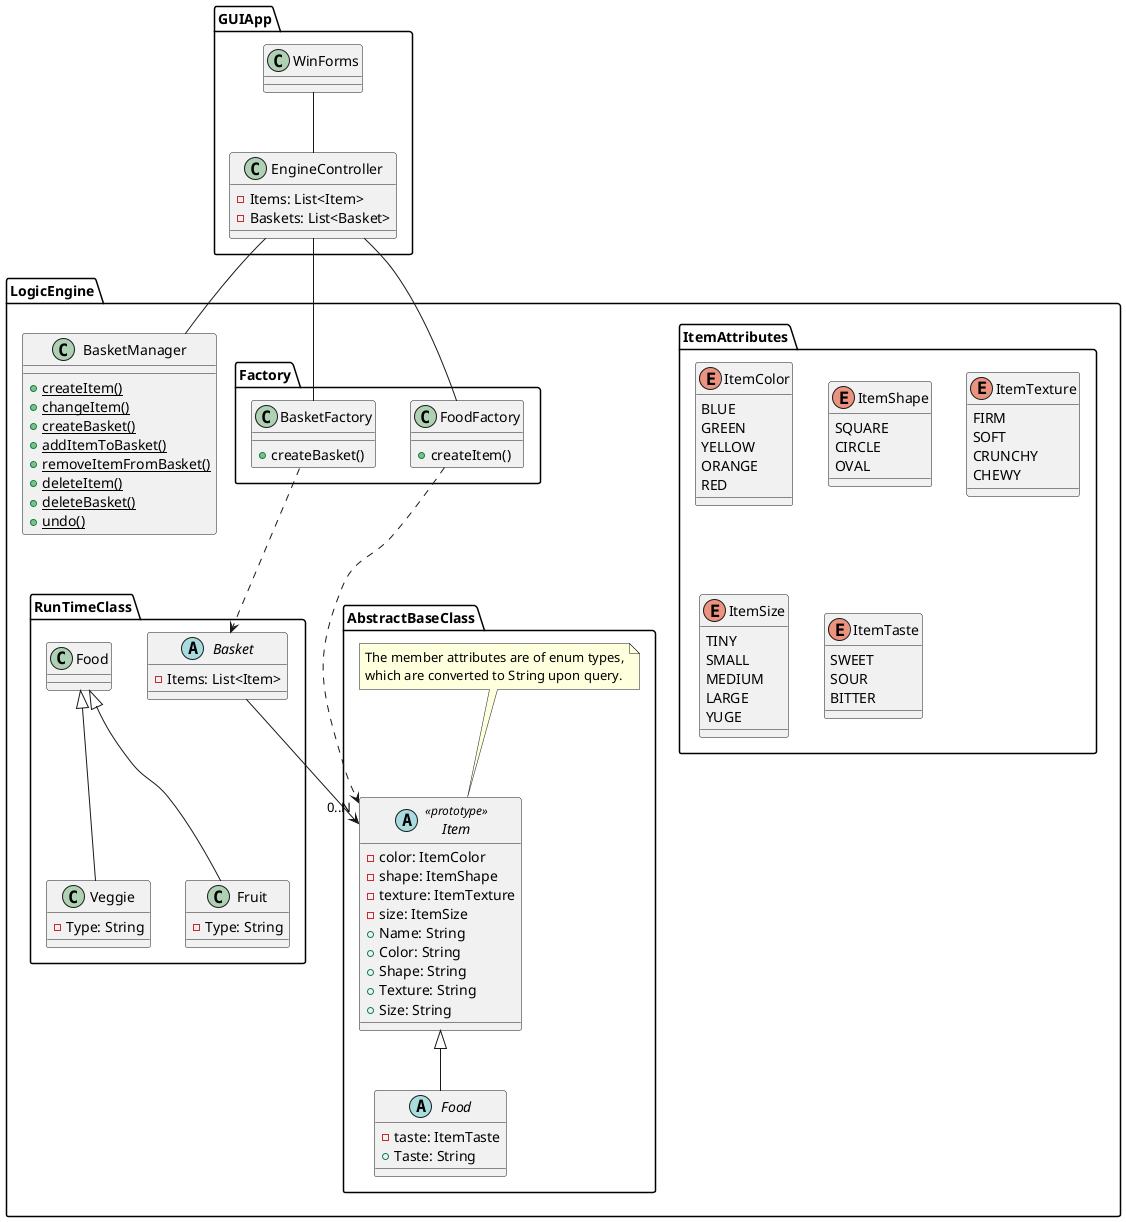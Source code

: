 @startuml "Final Exam Project"

package "GUIApp" {
    class EngineController {
        -Items: List<Item>
        -Baskets: List<Basket>
    }

    WinForms -- EngineController
}

package "LogicEngine" {
    class BasketManager {
        {static} +createItem()
        {static} +changeItem()
        {static} +createBasket()
        {static} +addItemToBasket()
        {static} +removeItemFromBasket()
        {static} +deleteItem()
        {static} +deleteBasket()
        {static} +undo()
    }

    package "AbstractBaseClass" {
        abstract class Item << prototype >> {
            -color: ItemColor
            -shape: ItemShape
            -texture: ItemTexture
            -size: ItemSize
            +Name: String
            +Color: String
            +Shape: String
            +Texture: String
            +Size: String
        }

        note top of Item
            The member attributes are of enum types,
            which are converted to String upon query.
        end note

        abstract class Food extends Item {
            -taste: ItemTaste
            +Taste: String
        }
    }
    
    package "ItemAttributes" {
        enum ItemColor {
            BLUE
            GREEN
            YELLOW
            ORANGE
            RED
        }

        enum ItemShape {
            SQUARE
            CIRCLE
            OVAL
        }
        
        enum ItemTexture {
            FIRM
            SOFT
            CRUNCHY
            CHEWY
        }
        
        enum ItemSize {
            TINY
            SMALL
            MEDIUM
            LARGE
            YUGE
        }
        
        enum ItemTaste {
            SWEET
            SOUR
            BITTER
        }
    }

    package "RunTimeClass" {
        class Veggie extends Food {
            -Type: String
        }

        class Fruit extends Food{
            -Type: String
        }

        abstract class Basket {
            -Items: List<Item>
        }
    }

    package Factory {
        class BasketFactory {
            +createBasket()
        }

        class FoodFactory {
            +createItem()
        }

        BasketFactory ..> Basket
        FoodFactory ..> Item

        EngineController -- BasketManager
        EngineController -- BasketFactory
        EngineController -- FoodFactory

        Basket --> "0..N" Item
    }
}

@enduml
